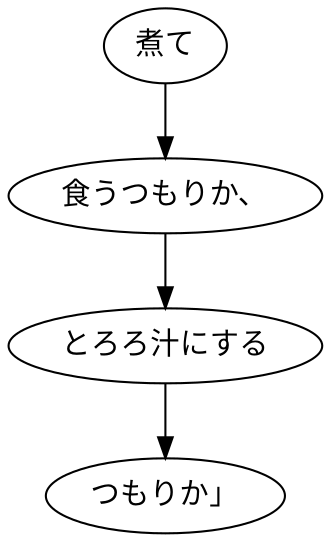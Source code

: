 digraph graph2926 {
	node0 [label="煮て"];
	node1 [label="食うつもりか、"];
	node2 [label="とろろ汁にする"];
	node3 [label="つもりか」"];
	node0 -> node1;
	node1 -> node2;
	node2 -> node3;
}
